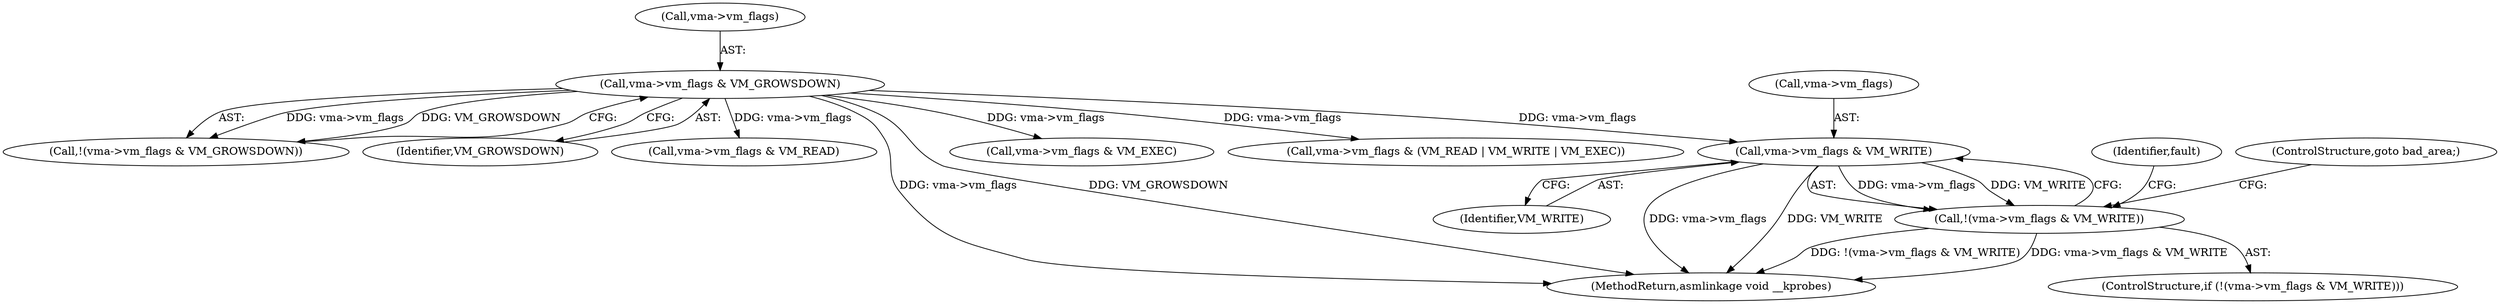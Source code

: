 digraph "0_linux_a8b0ca17b80e92faab46ee7179ba9e99ccb61233_14@pointer" {
"1000252" [label="(Call,vma->vm_flags & VM_WRITE)"];
"1000230" [label="(Call,vma->vm_flags & VM_GROWSDOWN)"];
"1000251" [label="(Call,!(vma->vm_flags & VM_WRITE))"];
"1000229" [label="(Call,!(vma->vm_flags & VM_GROWSDOWN))"];
"1000252" [label="(Call,vma->vm_flags & VM_WRITE)"];
"1000253" [label="(Call,vma->vm_flags)"];
"1000234" [label="(Identifier,VM_GROWSDOWN)"];
"1000230" [label="(Call,vma->vm_flags & VM_GROWSDOWN)"];
"1000334" [label="(Identifier,fault)"];
"1000296" [label="(Call,vma->vm_flags & VM_READ)"];
"1000256" [label="(Identifier,VM_WRITE)"];
"1000656" [label="(MethodReturn,asmlinkage void __kprobes)"];
"1000271" [label="(Call,vma->vm_flags & VM_EXEC)"];
"1000250" [label="(ControlStructure,if (!(vma->vm_flags & VM_WRITE)))"];
"1000323" [label="(Call,vma->vm_flags & (VM_READ | VM_WRITE | VM_EXEC))"];
"1000257" [label="(ControlStructure,goto bad_area;)"];
"1000231" [label="(Call,vma->vm_flags)"];
"1000251" [label="(Call,!(vma->vm_flags & VM_WRITE))"];
"1000252" -> "1000251"  [label="AST: "];
"1000252" -> "1000256"  [label="CFG: "];
"1000253" -> "1000252"  [label="AST: "];
"1000256" -> "1000252"  [label="AST: "];
"1000251" -> "1000252"  [label="CFG: "];
"1000252" -> "1000656"  [label="DDG: vma->vm_flags"];
"1000252" -> "1000656"  [label="DDG: VM_WRITE"];
"1000252" -> "1000251"  [label="DDG: vma->vm_flags"];
"1000252" -> "1000251"  [label="DDG: VM_WRITE"];
"1000230" -> "1000252"  [label="DDG: vma->vm_flags"];
"1000230" -> "1000229"  [label="AST: "];
"1000230" -> "1000234"  [label="CFG: "];
"1000231" -> "1000230"  [label="AST: "];
"1000234" -> "1000230"  [label="AST: "];
"1000229" -> "1000230"  [label="CFG: "];
"1000230" -> "1000656"  [label="DDG: vma->vm_flags"];
"1000230" -> "1000656"  [label="DDG: VM_GROWSDOWN"];
"1000230" -> "1000229"  [label="DDG: vma->vm_flags"];
"1000230" -> "1000229"  [label="DDG: VM_GROWSDOWN"];
"1000230" -> "1000271"  [label="DDG: vma->vm_flags"];
"1000230" -> "1000296"  [label="DDG: vma->vm_flags"];
"1000230" -> "1000323"  [label="DDG: vma->vm_flags"];
"1000251" -> "1000250"  [label="AST: "];
"1000257" -> "1000251"  [label="CFG: "];
"1000334" -> "1000251"  [label="CFG: "];
"1000251" -> "1000656"  [label="DDG: !(vma->vm_flags & VM_WRITE)"];
"1000251" -> "1000656"  [label="DDG: vma->vm_flags & VM_WRITE"];
}
